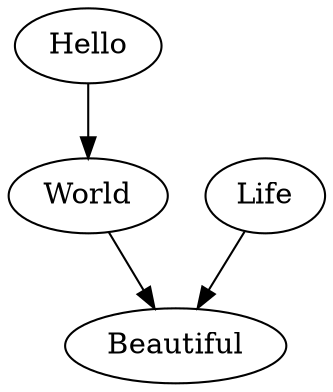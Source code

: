 /*
  Edit your "dot" language and click "Run" button.
  Then the result will appear on preview area.
  http://www.graphviz.org/content/dot-language
*/

digraph G {
  Hello -> World;
  World -> Beautiful;
  Life -> Beautiful;
}

